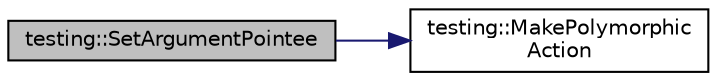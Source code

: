 digraph "testing::SetArgumentPointee"
{
  edge [fontname="Helvetica",fontsize="10",labelfontname="Helvetica",labelfontsize="10"];
  node [fontname="Helvetica",fontsize="10",shape=record];
  rankdir="LR";
  Node1337 [label="testing::SetArgumentPointee",height=0.2,width=0.4,color="black", fillcolor="grey75", style="filled", fontcolor="black"];
  Node1337 -> Node1338 [color="midnightblue",fontsize="10",style="solid",fontname="Helvetica"];
  Node1338 [label="testing::MakePolymorphic\lAction",height=0.2,width=0.4,color="black", fillcolor="white", style="filled",URL="$d0/d75/namespacetesting.html#a36bd06c5ea972c6df0bd9f40a7a94c65"];
}
